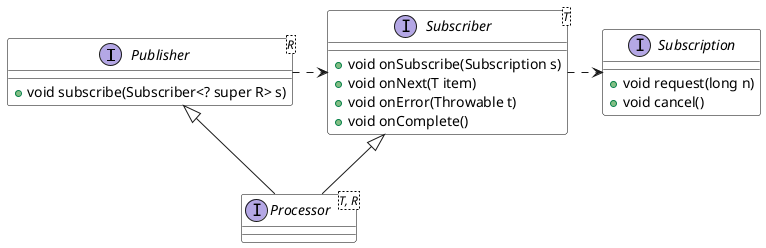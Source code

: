 @startuml

scale 1.0
set namespaceSeparator none

'skinparam monochrome true
skinparam ClassBackgroundColor white
skinparam ClassBorderColor black
skinparam CircledCharacterFontStyle normal

interface Publisher<R> {
+ void subscribe(Subscriber<? super R> s)
}

interface Subscriber<T> {
+ void onSubscribe(Subscription s)
+ void onNext(T item)
+ void onError(Throwable t)
+ void onComplete()
}

interface Subscription {
+ void request(long n)
+ void cancel()
}

interface Processor<T, R> {
}

Publisher <|-- Processor
Subscriber <|-- Processor

Publisher .> Subscriber
Subscriber .> Subscription

@enduml
